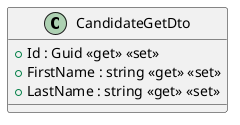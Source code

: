 @startuml
class CandidateGetDto {
    + Id : Guid <<get>> <<set>>
    + FirstName : string <<get>> <<set>>
    + LastName : string <<get>> <<set>>
}
@enduml
